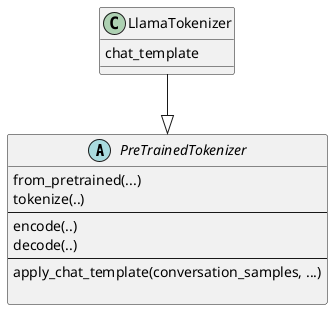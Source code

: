 @startuml


' https://huggingface.co/docs/transformers/v4.36.1/en/main_classes/tokenizer#transformers.PreTrainedTokenizer
abstract PreTrainedTokenizer{
    from_pretrained(...)
    tokenize(..)
    ---
    encode(..)
    decode(..)
    ---
    apply_chat_template(conversation_samples, ...)

}


' https://huggingface.co/docs/transformers/main/en/model_doc/llama#transformers.LlamaTokenizer
class LlamaTokenizer {
    chat_template
}

LlamaTokenizer --|> PreTrainedTokenizer

@enduml